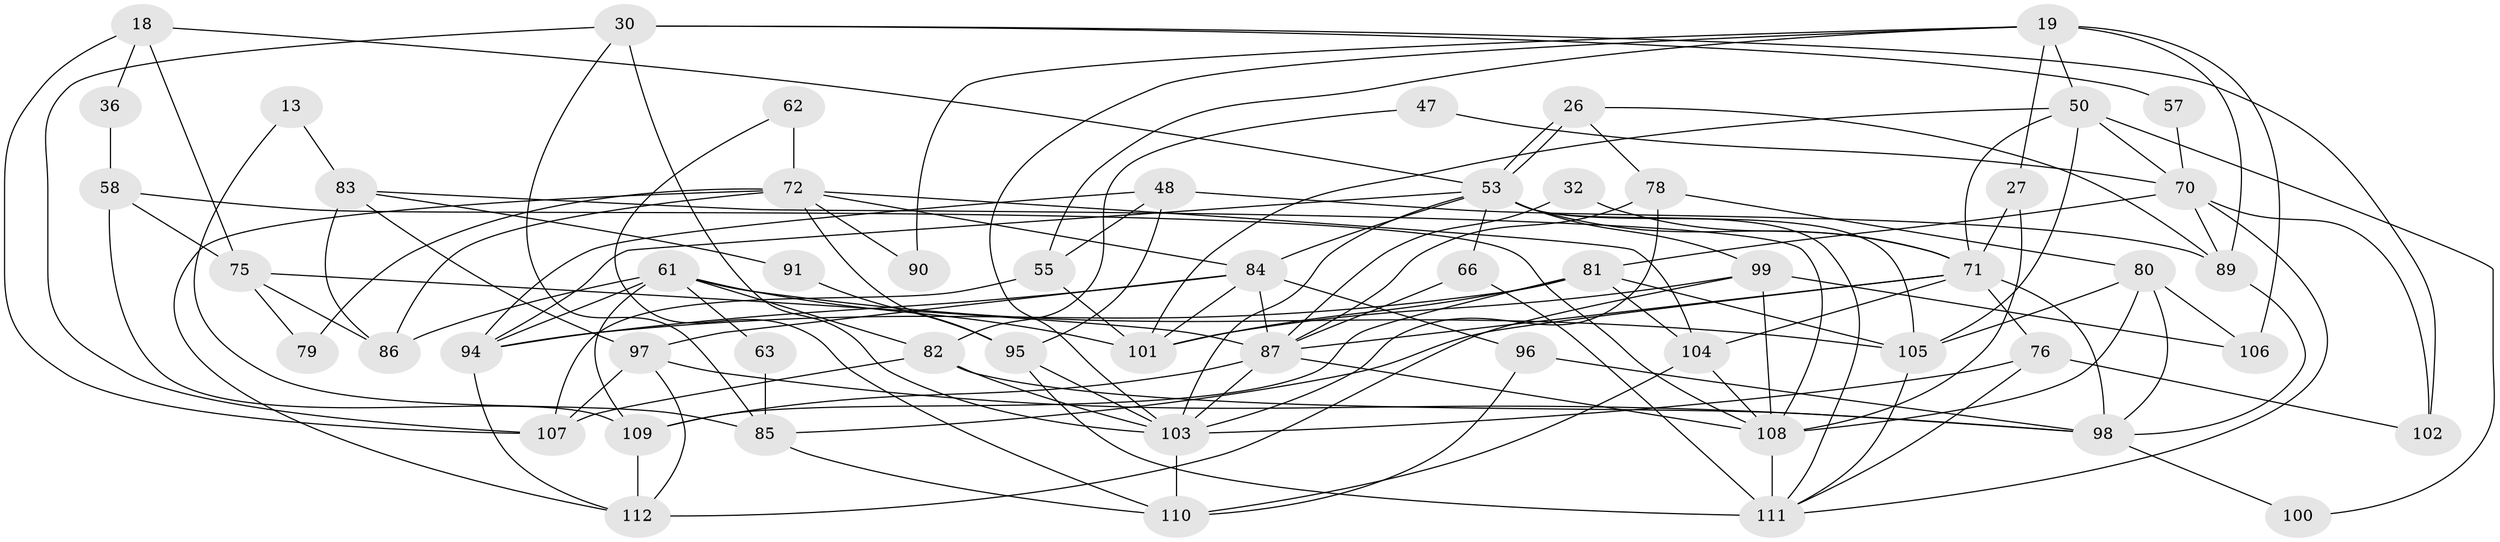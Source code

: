 // original degree distribution, {5: 0.16071428571428573, 3: 0.22321428571428573, 4: 0.2857142857142857, 6: 0.10714285714285714, 2: 0.16964285714285715, 8: 0.026785714285714284, 7: 0.026785714285714284}
// Generated by graph-tools (version 1.1) at 2025/51/03/09/25 04:51:31]
// undirected, 56 vertices, 135 edges
graph export_dot {
graph [start="1"]
  node [color=gray90,style=filled];
  13;
  18;
  19;
  26;
  27;
  30;
  32;
  36;
  47;
  48;
  50 [super="+10"];
  53 [super="+49+15"];
  55;
  57;
  58;
  61 [super="+8"];
  62;
  63;
  66;
  70 [super="+24"];
  71 [super="+29+67"];
  72 [super="+23+17"];
  75 [super="+56"];
  76 [super="+12"];
  78;
  79 [super="+2"];
  80 [super="+21"];
  81 [super="+25"];
  82 [super="+54"];
  83 [super="+40"];
  84 [super="+73"];
  85 [super="+68"];
  86;
  87 [super="+22+69"];
  89;
  90;
  91;
  94 [super="+37+51"];
  95 [super="+34"];
  96;
  97 [super="+38+77"];
  98 [super="+9+52"];
  99 [super="+6+74"];
  100;
  101;
  102;
  103 [super="+44+64"];
  104 [super="+92+88"];
  105 [super="+35+46"];
  106;
  107 [super="+7"];
  108 [super="+45"];
  109 [super="+3+93"];
  110;
  111 [super="+60"];
  112;
  13 -- 85;
  13 -- 83;
  18 -- 107;
  18 -- 36;
  18 -- 75;
  18 -- 53;
  19 -- 50 [weight=2];
  19 -- 89;
  19 -- 27;
  19 -- 55;
  19 -- 90;
  19 -- 106;
  19 -- 103;
  26 -- 89;
  26 -- 53;
  26 -- 53;
  26 -- 78;
  27 -- 71;
  27 -- 108;
  30 -- 57;
  30 -- 85 [weight=2];
  30 -- 102;
  30 -- 107;
  30 -- 103;
  32 -- 87;
  32 -- 71;
  36 -- 58;
  47 -- 70;
  47 -- 82;
  48 -- 94;
  48 -- 55;
  48 -- 89;
  48 -- 95;
  50 -- 101;
  50 -- 100;
  50 -- 105 [weight=2];
  50 -- 70 [weight=2];
  50 -- 71;
  53 -- 99 [weight=2];
  53 -- 111;
  53 -- 66;
  53 -- 71 [weight=2];
  53 -- 103 [weight=2];
  53 -- 84 [weight=2];
  53 -- 105;
  53 -- 94;
  55 -- 101;
  55 -- 107;
  57 -- 70;
  58 -- 109;
  58 -- 108;
  58 -- 75;
  61 -- 86;
  61 -- 101 [weight=2];
  61 -- 109;
  61 -- 63;
  61 -- 105;
  61 -- 82;
  61 -- 94;
  62 -- 72 [weight=2];
  62 -- 110;
  63 -- 85;
  66 -- 87;
  66 -- 111;
  70 -- 81;
  70 -- 102;
  70 -- 89;
  70 -- 111;
  71 -- 76;
  71 -- 85 [weight=3];
  71 -- 104;
  71 -- 87 [weight=2];
  71 -- 98;
  72 -- 95;
  72 -- 79 [weight=3];
  72 -- 86;
  72 -- 112;
  72 -- 90;
  72 -- 104 [weight=2];
  72 -- 84;
  75 -- 86;
  75 -- 87;
  75 -- 79;
  76 -- 102;
  76 -- 111 [weight=2];
  76 -- 103;
  78 -- 80;
  78 -- 87;
  78 -- 103;
  80 -- 106;
  80 -- 98;
  80 -- 108;
  80 -- 105;
  81 -- 104 [weight=2];
  81 -- 109;
  81 -- 101;
  81 -- 105;
  81 -- 94;
  82 -- 103 [weight=2];
  82 -- 107;
  82 -- 98;
  83 -- 86;
  83 -- 91;
  83 -- 97;
  83 -- 108;
  84 -- 87 [weight=3];
  84 -- 96;
  84 -- 101;
  84 -- 94;
  84 -- 97 [weight=2];
  85 -- 110;
  87 -- 103;
  87 -- 109 [weight=3];
  87 -- 108 [weight=2];
  89 -- 98;
  91 -- 95;
  94 -- 112;
  95 -- 111;
  95 -- 103;
  96 -- 110;
  96 -- 98;
  97 -- 112;
  97 -- 107;
  97 -- 98;
  98 -- 100;
  99 -- 112;
  99 -- 101 [weight=2];
  99 -- 106;
  99 -- 108;
  103 -- 110;
  104 -- 110;
  104 -- 108 [weight=2];
  105 -- 111;
  108 -- 111 [weight=4];
  109 -- 112;
}
